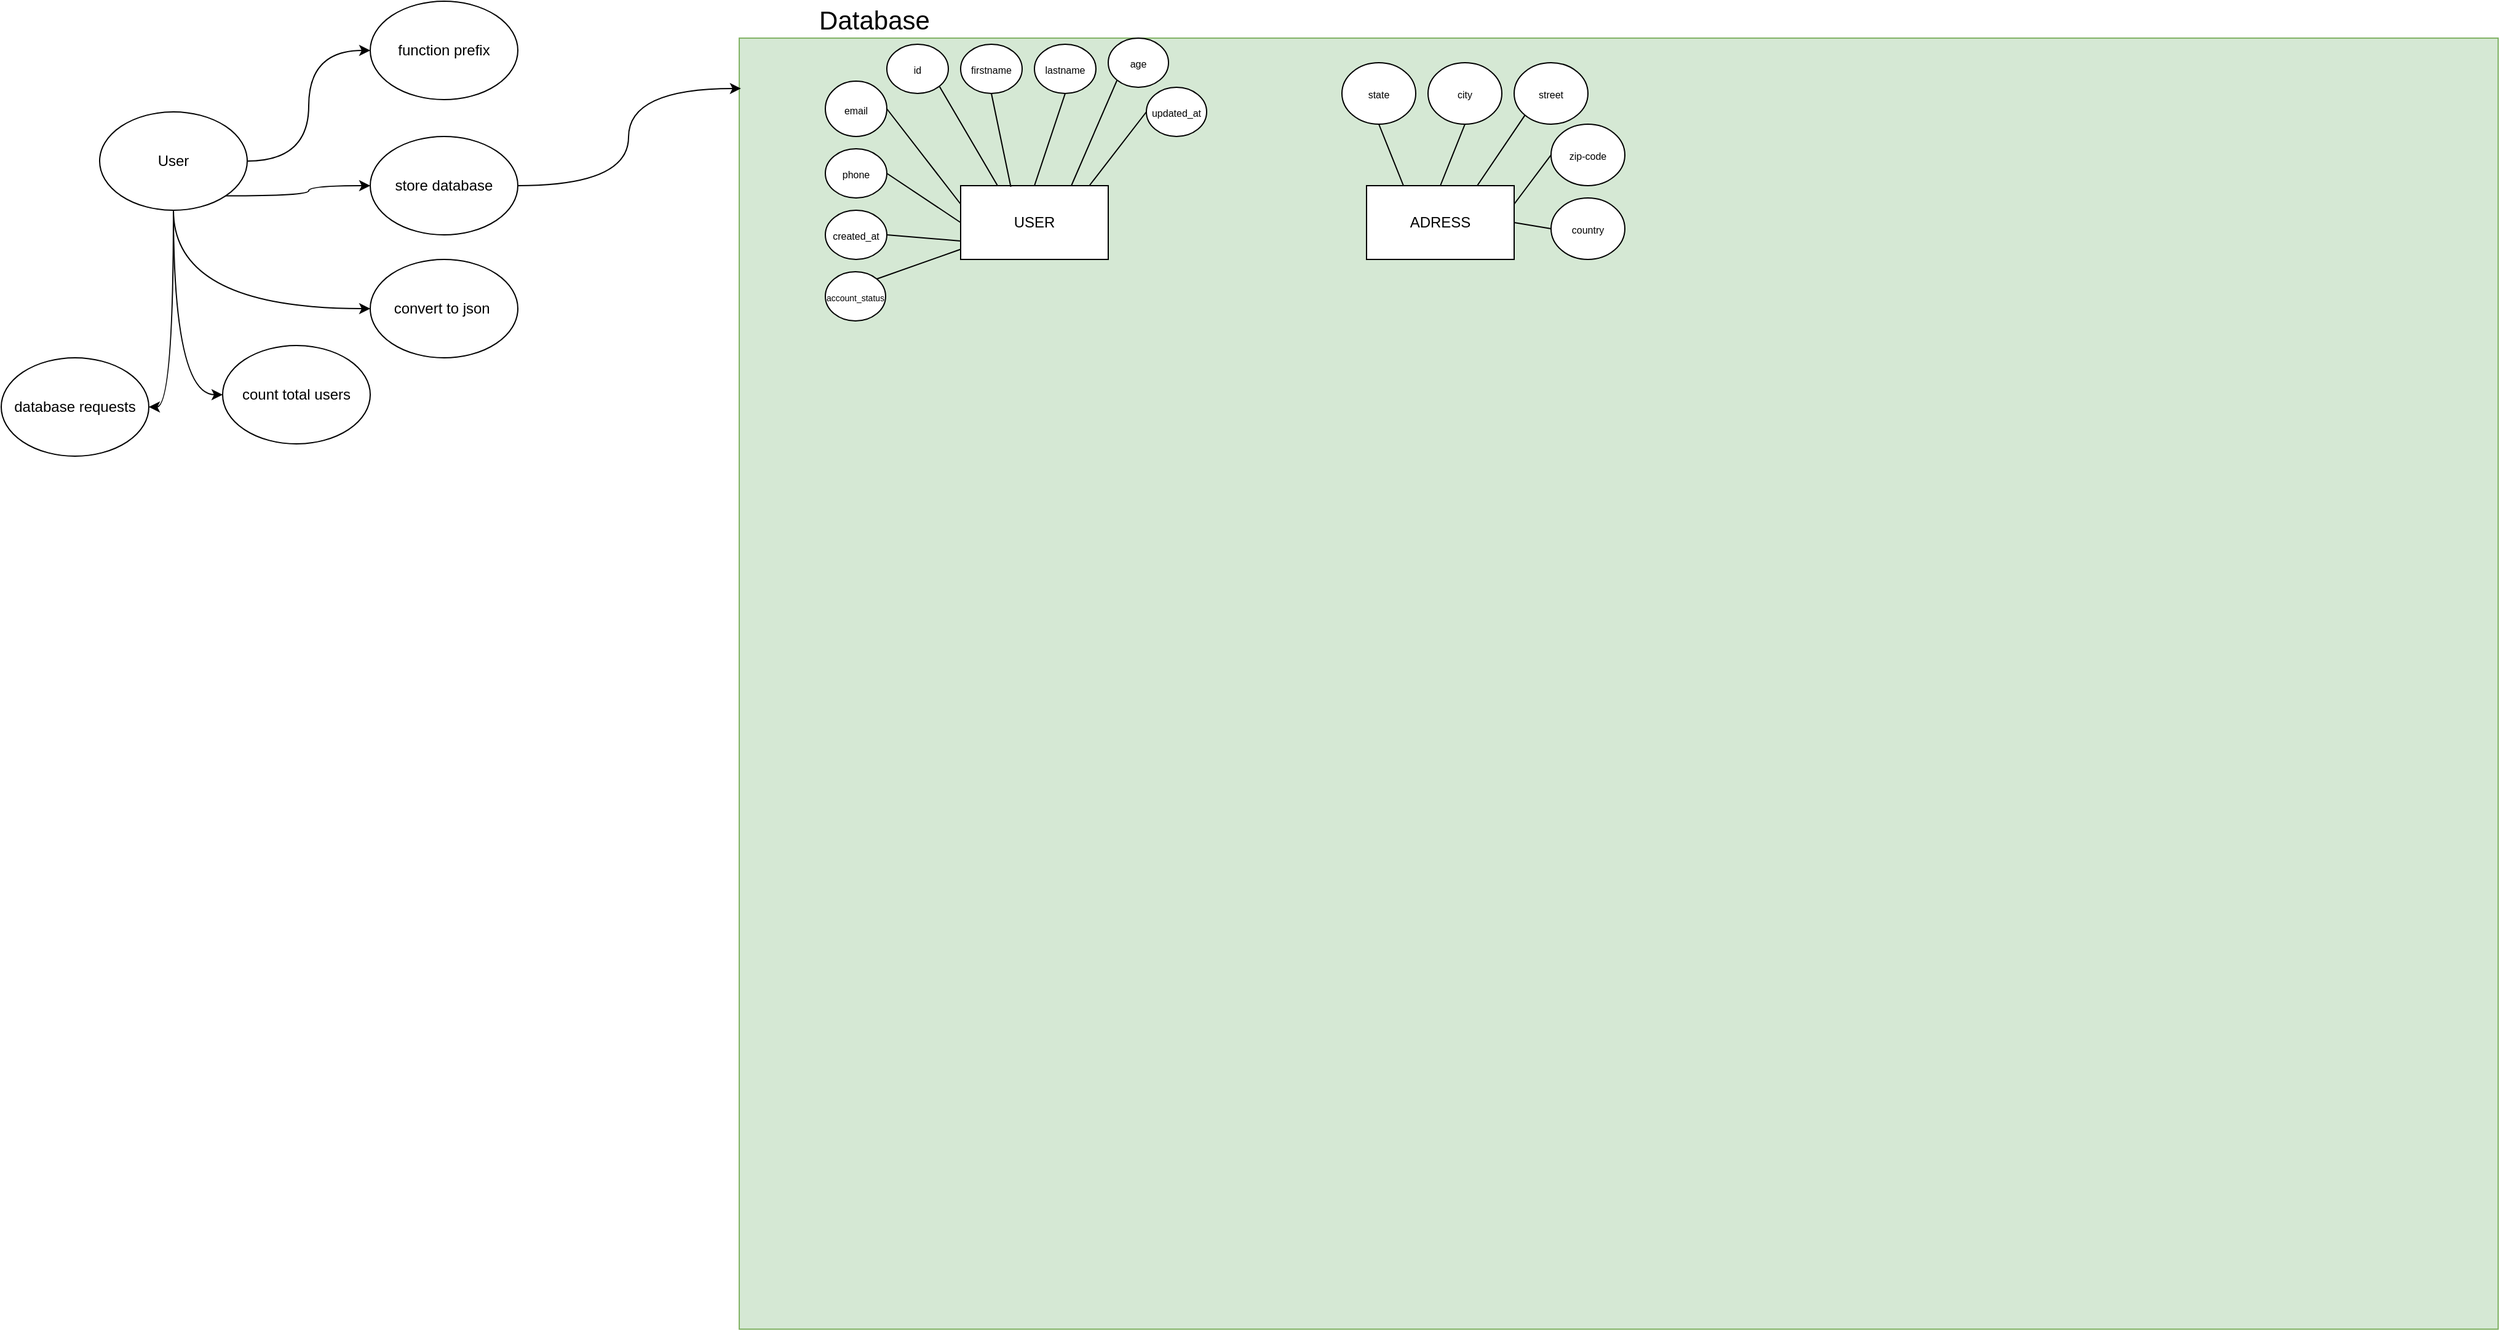 <mxfile version="25.0.3">
  <diagram name="Página-1" id="TnT_Vfe4ZB2pPxn626P9">
    <mxGraphModel dx="309" dy="370" grid="1" gridSize="10" guides="1" tooltips="1" connect="1" arrows="1" fold="1" page="1" pageScale="1" pageWidth="827" pageHeight="1169" math="0" shadow="0">
      <root>
        <mxCell id="0" />
        <mxCell id="1" parent="0" />
        <mxCell id="xUEGskHBtlUWogDHtvws-3" style="edgeStyle=orthogonalEdgeStyle;rounded=0;orthogonalLoop=1;jettySize=auto;html=1;exitX=1;exitY=0.5;exitDx=0;exitDy=0;curved=1;entryX=0;entryY=0.5;entryDx=0;entryDy=0;" parent="1" source="xUEGskHBtlUWogDHtvws-2" target="xUEGskHBtlUWogDHtvws-4" edge="1">
          <mxGeometry relative="1" as="geometry">
            <mxPoint x="790" y="170" as="targetPoint" />
          </mxGeometry>
        </mxCell>
        <mxCell id="xUEGskHBtlUWogDHtvws-7" style="edgeStyle=orthogonalEdgeStyle;rounded=0;orthogonalLoop=1;jettySize=auto;html=1;exitX=1;exitY=1;exitDx=0;exitDy=0;entryX=0;entryY=0.5;entryDx=0;entryDy=0;curved=1;" parent="1" source="xUEGskHBtlUWogDHtvws-2" target="xUEGskHBtlUWogDHtvws-6" edge="1">
          <mxGeometry relative="1" as="geometry" />
        </mxCell>
        <mxCell id="xUEGskHBtlUWogDHtvws-9" style="edgeStyle=orthogonalEdgeStyle;rounded=0;orthogonalLoop=1;jettySize=auto;html=1;exitX=0.5;exitY=1;exitDx=0;exitDy=0;entryX=0;entryY=0.5;entryDx=0;entryDy=0;curved=1;" parent="1" source="xUEGskHBtlUWogDHtvws-2" target="xUEGskHBtlUWogDHtvws-8" edge="1">
          <mxGeometry relative="1" as="geometry" />
        </mxCell>
        <mxCell id="xUEGskHBtlUWogDHtvws-10" style="edgeStyle=orthogonalEdgeStyle;rounded=0;orthogonalLoop=1;jettySize=auto;html=1;exitX=0.5;exitY=1;exitDx=0;exitDy=0;entryX=0;entryY=0.5;entryDx=0;entryDy=0;curved=1;" parent="1" source="xUEGskHBtlUWogDHtvws-2" target="xUEGskHBtlUWogDHtvws-11" edge="1">
          <mxGeometry relative="1" as="geometry">
            <mxPoint x="500" y="420" as="targetPoint" />
          </mxGeometry>
        </mxCell>
        <mxCell id="xUEGskHBtlUWogDHtvws-12" style="edgeStyle=orthogonalEdgeStyle;rounded=0;orthogonalLoop=1;jettySize=auto;html=1;exitX=0.5;exitY=1;exitDx=0;exitDy=0;entryX=1;entryY=0.5;entryDx=0;entryDy=0;curved=1;" parent="1" source="xUEGskHBtlUWogDHtvws-2" target="xUEGskHBtlUWogDHtvws-13" edge="1">
          <mxGeometry relative="1" as="geometry">
            <mxPoint x="380" y="340" as="targetPoint" />
          </mxGeometry>
        </mxCell>
        <mxCell id="xUEGskHBtlUWogDHtvws-2" value="User" style="ellipse;whiteSpace=wrap;html=1;" parent="1" vertex="1">
          <mxGeometry x="350" y="110" width="120" height="80" as="geometry" />
        </mxCell>
        <mxCell id="xUEGskHBtlUWogDHtvws-4" value="function prefix" style="ellipse;whiteSpace=wrap;html=1;" parent="1" vertex="1">
          <mxGeometry x="570" y="20" width="120" height="80" as="geometry" />
        </mxCell>
        <mxCell id="xUEGskHBtlUWogDHtvws-6" value="store database" style="ellipse;whiteSpace=wrap;html=1;" parent="1" vertex="1">
          <mxGeometry x="570" y="130" width="120" height="80" as="geometry" />
        </mxCell>
        <mxCell id="xUEGskHBtlUWogDHtvws-8" value="convert to json&amp;nbsp;" style="ellipse;whiteSpace=wrap;html=1;" parent="1" vertex="1">
          <mxGeometry x="570" y="230" width="120" height="80" as="geometry" />
        </mxCell>
        <mxCell id="xUEGskHBtlUWogDHtvws-11" value="count total users" style="ellipse;whiteSpace=wrap;html=1;" parent="1" vertex="1">
          <mxGeometry x="450" y="300" width="120" height="80" as="geometry" />
        </mxCell>
        <mxCell id="xUEGskHBtlUWogDHtvws-13" value="database requests" style="ellipse;whiteSpace=wrap;html=1;" parent="1" vertex="1">
          <mxGeometry x="270" y="310" width="120" height="80" as="geometry" />
        </mxCell>
        <mxCell id="u5rMX2ndSNxaQfcvHhny-1" value="" style="rounded=0;whiteSpace=wrap;html=1;fillColor=#d5e8d4;strokeColor=#82b366;" parent="1" vertex="1">
          <mxGeometry x="870" y="50" width="1430" height="1050" as="geometry" />
        </mxCell>
        <mxCell id="u5rMX2ndSNxaQfcvHhny-2" value="&lt;font style=&quot;font-size: 21px;&quot;&gt;Database&lt;/font&gt;" style="text;html=1;align=center;verticalAlign=middle;whiteSpace=wrap;rounded=0;" parent="1" vertex="1">
          <mxGeometry x="950" y="20" width="60" height="30" as="geometry" />
        </mxCell>
        <mxCell id="u5rMX2ndSNxaQfcvHhny-3" style="edgeStyle=orthogonalEdgeStyle;rounded=0;orthogonalLoop=1;jettySize=auto;html=1;exitX=1;exitY=0.5;exitDx=0;exitDy=0;entryX=0.001;entryY=0.039;entryDx=0;entryDy=0;entryPerimeter=0;curved=1;" parent="1" source="xUEGskHBtlUWogDHtvws-6" target="u5rMX2ndSNxaQfcvHhny-1" edge="1">
          <mxGeometry relative="1" as="geometry" />
        </mxCell>
        <mxCell id="u5rMX2ndSNxaQfcvHhny-4" value="USER" style="rounded=0;whiteSpace=wrap;html=1;" parent="1" vertex="1">
          <mxGeometry x="1050" y="170" width="120" height="60" as="geometry" />
        </mxCell>
        <mxCell id="u5rMX2ndSNxaQfcvHhny-5" value="&lt;font style=&quot;font-size: 8px;&quot;&gt;id&lt;/font&gt;" style="ellipse;whiteSpace=wrap;html=1;" parent="1" vertex="1">
          <mxGeometry x="990" y="55" width="50" height="40" as="geometry" />
        </mxCell>
        <mxCell id="u5rMX2ndSNxaQfcvHhny-6" value="" style="endArrow=none;html=1;rounded=0;entryX=1;entryY=1;entryDx=0;entryDy=0;exitX=0.25;exitY=0;exitDx=0;exitDy=0;" parent="1" source="u5rMX2ndSNxaQfcvHhny-4" target="u5rMX2ndSNxaQfcvHhny-5" edge="1">
          <mxGeometry width="50" height="50" relative="1" as="geometry">
            <mxPoint x="1080" y="340" as="sourcePoint" />
            <mxPoint x="1130" y="290" as="targetPoint" />
          </mxGeometry>
        </mxCell>
        <mxCell id="u5rMX2ndSNxaQfcvHhny-7" value="&lt;font style=&quot;font-size: 8px;&quot;&gt;firstname&lt;/font&gt;" style="ellipse;whiteSpace=wrap;html=1;" parent="1" vertex="1">
          <mxGeometry x="1050" y="55" width="50" height="40" as="geometry" />
        </mxCell>
        <mxCell id="u5rMX2ndSNxaQfcvHhny-8" value="" style="endArrow=none;html=1;rounded=0;entryX=0.5;entryY=1;entryDx=0;entryDy=0;exitX=0.34;exitY=0.016;exitDx=0;exitDy=0;exitPerimeter=0;" parent="1" target="u5rMX2ndSNxaQfcvHhny-7" edge="1" source="u5rMX2ndSNxaQfcvHhny-4">
          <mxGeometry width="50" height="50" relative="1" as="geometry">
            <mxPoint x="1080" y="170" as="sourcePoint" />
            <mxPoint x="1060" y="230" as="targetPoint" />
          </mxGeometry>
        </mxCell>
        <mxCell id="u5rMX2ndSNxaQfcvHhny-9" value="&lt;font style=&quot;font-size: 8px;&quot;&gt;lastname&lt;/font&gt;" style="ellipse;whiteSpace=wrap;html=1;" parent="1" vertex="1">
          <mxGeometry x="1110" y="55" width="50" height="40" as="geometry" />
        </mxCell>
        <mxCell id="u5rMX2ndSNxaQfcvHhny-11" value="" style="endArrow=none;html=1;rounded=0;entryX=0.5;entryY=1;entryDx=0;entryDy=0;exitX=0.5;exitY=0;exitDx=0;exitDy=0;" parent="1" source="u5rMX2ndSNxaQfcvHhny-4" target="u5rMX2ndSNxaQfcvHhny-9" edge="1">
          <mxGeometry width="50" height="50" relative="1" as="geometry">
            <mxPoint x="1060" y="360" as="sourcePoint" />
            <mxPoint x="1110" y="310" as="targetPoint" />
          </mxGeometry>
        </mxCell>
        <mxCell id="u5rMX2ndSNxaQfcvHhny-12" value="&lt;font style=&quot;font-size: 8px;&quot;&gt;email&lt;/font&gt;" style="ellipse;whiteSpace=wrap;html=1;" parent="1" vertex="1">
          <mxGeometry x="940" y="85" width="50" height="45" as="geometry" />
        </mxCell>
        <mxCell id="u5rMX2ndSNxaQfcvHhny-13" value="" style="endArrow=none;html=1;rounded=0;entryX=1;entryY=0.5;entryDx=0;entryDy=0;exitX=0;exitY=0.25;exitDx=0;exitDy=0;" parent="1" source="u5rMX2ndSNxaQfcvHhny-4" target="u5rMX2ndSNxaQfcvHhny-12" edge="1">
          <mxGeometry width="50" height="50" relative="1" as="geometry">
            <mxPoint x="1010" y="260" as="sourcePoint" />
            <mxPoint x="1060" y="210" as="targetPoint" />
          </mxGeometry>
        </mxCell>
        <mxCell id="u5rMX2ndSNxaQfcvHhny-14" value="&lt;font style=&quot;font-size: 8px;&quot;&gt;phone&lt;/font&gt;" style="ellipse;whiteSpace=wrap;html=1;" parent="1" vertex="1">
          <mxGeometry x="940" y="140" width="50" height="40" as="geometry" />
        </mxCell>
        <mxCell id="u5rMX2ndSNxaQfcvHhny-15" value="" style="endArrow=none;html=1;rounded=0;entryX=0;entryY=0.5;entryDx=0;entryDy=0;exitX=1;exitY=0.5;exitDx=0;exitDy=0;" parent="1" source="u5rMX2ndSNxaQfcvHhny-14" target="u5rMX2ndSNxaQfcvHhny-4" edge="1">
          <mxGeometry width="50" height="50" relative="1" as="geometry">
            <mxPoint x="980" y="320" as="sourcePoint" />
            <mxPoint x="1030" y="270" as="targetPoint" />
          </mxGeometry>
        </mxCell>
        <mxCell id="u5rMX2ndSNxaQfcvHhny-16" value="&lt;font style=&quot;font-size: 8px;&quot;&gt;age&lt;/font&gt;" style="ellipse;whiteSpace=wrap;html=1;" parent="1" vertex="1">
          <mxGeometry x="1170" y="50" width="49" height="40" as="geometry" />
        </mxCell>
        <mxCell id="u5rMX2ndSNxaQfcvHhny-17" value="" style="endArrow=none;html=1;rounded=0;entryX=0;entryY=1;entryDx=0;entryDy=0;exitX=0.75;exitY=0;exitDx=0;exitDy=0;" parent="1" source="u5rMX2ndSNxaQfcvHhny-4" target="u5rMX2ndSNxaQfcvHhny-16" edge="1">
          <mxGeometry width="50" height="50" relative="1" as="geometry">
            <mxPoint x="1190" y="210" as="sourcePoint" />
            <mxPoint x="1240" y="160" as="targetPoint" />
          </mxGeometry>
        </mxCell>
        <mxCell id="u5rMX2ndSNxaQfcvHhny-18" value="ADRESS" style="rounded=0;whiteSpace=wrap;html=1;" parent="1" vertex="1">
          <mxGeometry x="1380" y="170" width="120" height="60" as="geometry" />
        </mxCell>
        <mxCell id="u5rMX2ndSNxaQfcvHhny-19" value="&lt;font style=&quot;font-size: 8px;&quot;&gt;street&lt;/font&gt;" style="ellipse;whiteSpace=wrap;html=1;" parent="1" vertex="1">
          <mxGeometry x="1500" y="70" width="60" height="50" as="geometry" />
        </mxCell>
        <mxCell id="u5rMX2ndSNxaQfcvHhny-20" value="&lt;font style=&quot;font-size: 8px;&quot;&gt;city&lt;/font&gt;" style="ellipse;whiteSpace=wrap;html=1;" parent="1" vertex="1">
          <mxGeometry x="1430" y="70" width="60" height="50" as="geometry" />
        </mxCell>
        <mxCell id="u5rMX2ndSNxaQfcvHhny-21" value="&lt;font style=&quot;font-size: 8px;&quot;&gt;state&lt;/font&gt;" style="ellipse;whiteSpace=wrap;html=1;" parent="1" vertex="1">
          <mxGeometry x="1360" y="70" width="60" height="50" as="geometry" />
        </mxCell>
        <mxCell id="u5rMX2ndSNxaQfcvHhny-22" value="&lt;font style=&quot;font-size: 8px;&quot;&gt;zip-code&lt;/font&gt;" style="ellipse;whiteSpace=wrap;html=1;" parent="1" vertex="1">
          <mxGeometry x="1530" y="120" width="60" height="50" as="geometry" />
        </mxCell>
        <mxCell id="u5rMX2ndSNxaQfcvHhny-23" value="&lt;font style=&quot;font-size: 8px;&quot;&gt;country&lt;/font&gt;" style="ellipse;whiteSpace=wrap;html=1;" parent="1" vertex="1">
          <mxGeometry x="1530" y="180" width="60" height="50" as="geometry" />
        </mxCell>
        <mxCell id="u5rMX2ndSNxaQfcvHhny-24" value="" style="endArrow=none;html=1;rounded=0;entryX=0.5;entryY=1;entryDx=0;entryDy=0;exitX=0.25;exitY=0;exitDx=0;exitDy=0;" parent="1" source="u5rMX2ndSNxaQfcvHhny-18" target="u5rMX2ndSNxaQfcvHhny-21" edge="1">
          <mxGeometry width="50" height="50" relative="1" as="geometry">
            <mxPoint x="1270" y="250" as="sourcePoint" />
            <mxPoint x="1320" y="200" as="targetPoint" />
          </mxGeometry>
        </mxCell>
        <mxCell id="u5rMX2ndSNxaQfcvHhny-25" value="" style="endArrow=none;html=1;rounded=0;entryX=0.5;entryY=1;entryDx=0;entryDy=0;exitX=0.5;exitY=0;exitDx=0;exitDy=0;" parent="1" source="u5rMX2ndSNxaQfcvHhny-18" target="u5rMX2ndSNxaQfcvHhny-20" edge="1">
          <mxGeometry width="50" height="50" relative="1" as="geometry">
            <mxPoint x="1300" y="220" as="sourcePoint" />
            <mxPoint x="1350" y="170" as="targetPoint" />
          </mxGeometry>
        </mxCell>
        <mxCell id="u5rMX2ndSNxaQfcvHhny-26" value="" style="endArrow=none;html=1;rounded=0;entryX=0;entryY=1;entryDx=0;entryDy=0;exitX=0.75;exitY=0;exitDx=0;exitDy=0;" parent="1" source="u5rMX2ndSNxaQfcvHhny-18" target="u5rMX2ndSNxaQfcvHhny-19" edge="1">
          <mxGeometry width="50" height="50" relative="1" as="geometry">
            <mxPoint x="1430" y="190" as="sourcePoint" />
            <mxPoint x="1480" y="140" as="targetPoint" />
          </mxGeometry>
        </mxCell>
        <mxCell id="u5rMX2ndSNxaQfcvHhny-27" value="" style="endArrow=none;html=1;rounded=0;entryX=0;entryY=0.5;entryDx=0;entryDy=0;exitX=1;exitY=0.25;exitDx=0;exitDy=0;" parent="1" source="u5rMX2ndSNxaQfcvHhny-18" target="u5rMX2ndSNxaQfcvHhny-22" edge="1">
          <mxGeometry width="50" height="50" relative="1" as="geometry">
            <mxPoint x="1360" y="210" as="sourcePoint" />
            <mxPoint x="1410" y="160" as="targetPoint" />
          </mxGeometry>
        </mxCell>
        <mxCell id="u5rMX2ndSNxaQfcvHhny-28" value="" style="endArrow=none;html=1;rounded=0;entryX=0;entryY=0.5;entryDx=0;entryDy=0;exitX=1;exitY=0.5;exitDx=0;exitDy=0;" parent="1" source="u5rMX2ndSNxaQfcvHhny-18" target="u5rMX2ndSNxaQfcvHhny-23" edge="1">
          <mxGeometry width="50" height="50" relative="1" as="geometry">
            <mxPoint x="1350" y="320" as="sourcePoint" />
            <mxPoint x="1400" y="270" as="targetPoint" />
          </mxGeometry>
        </mxCell>
        <mxCell id="CzaNAJyVgsxlydowhlIV-1" value="&lt;font style=&quot;font-size: 8px;&quot;&gt;created_at&lt;/font&gt;" style="ellipse;whiteSpace=wrap;html=1;" vertex="1" parent="1">
          <mxGeometry x="940" y="190" width="50" height="40" as="geometry" />
        </mxCell>
        <mxCell id="CzaNAJyVgsxlydowhlIV-2" value="" style="endArrow=none;html=1;rounded=0;entryX=0;entryY=0.75;entryDx=0;entryDy=0;exitX=1;exitY=0.5;exitDx=0;exitDy=0;" edge="1" parent="1" source="CzaNAJyVgsxlydowhlIV-1" target="u5rMX2ndSNxaQfcvHhny-4">
          <mxGeometry width="50" height="50" relative="1" as="geometry">
            <mxPoint x="1030" y="290" as="sourcePoint" />
            <mxPoint x="1080" y="240" as="targetPoint" />
          </mxGeometry>
        </mxCell>
        <mxCell id="CzaNAJyVgsxlydowhlIV-3" value="&lt;font style=&quot;font-size: 8px;&quot;&gt;updated_at&lt;/font&gt;" style="ellipse;whiteSpace=wrap;html=1;" vertex="1" parent="1">
          <mxGeometry x="1201" y="90" width="49" height="40" as="geometry" />
        </mxCell>
        <mxCell id="CzaNAJyVgsxlydowhlIV-4" value="" style="endArrow=none;html=1;rounded=0;entryX=0;entryY=0.5;entryDx=0;entryDy=0;exitX=0.872;exitY=0;exitDx=0;exitDy=0;exitPerimeter=0;" edge="1" parent="1" source="u5rMX2ndSNxaQfcvHhny-4" target="CzaNAJyVgsxlydowhlIV-3">
          <mxGeometry width="50" height="50" relative="1" as="geometry">
            <mxPoint x="1180" y="210" as="sourcePoint" />
            <mxPoint x="1230" y="160" as="targetPoint" />
          </mxGeometry>
        </mxCell>
        <mxCell id="CzaNAJyVgsxlydowhlIV-5" value="&lt;font style=&quot;font-size: 7px;&quot;&gt;account_status&lt;/font&gt;" style="ellipse;whiteSpace=wrap;html=1;" vertex="1" parent="1">
          <mxGeometry x="940" y="240" width="49" height="40" as="geometry" />
        </mxCell>
        <mxCell id="CzaNAJyVgsxlydowhlIV-6" value="" style="endArrow=none;html=1;rounded=0;entryX=0;entryY=0.863;entryDx=0;entryDy=0;exitX=1;exitY=0;exitDx=0;exitDy=0;entryPerimeter=0;" edge="1" parent="1" source="CzaNAJyVgsxlydowhlIV-5" target="u5rMX2ndSNxaQfcvHhny-4">
          <mxGeometry width="50" height="50" relative="1" as="geometry">
            <mxPoint x="964" y="320" as="sourcePoint" />
            <mxPoint x="1010" y="260" as="targetPoint" />
          </mxGeometry>
        </mxCell>
      </root>
    </mxGraphModel>
  </diagram>
</mxfile>
